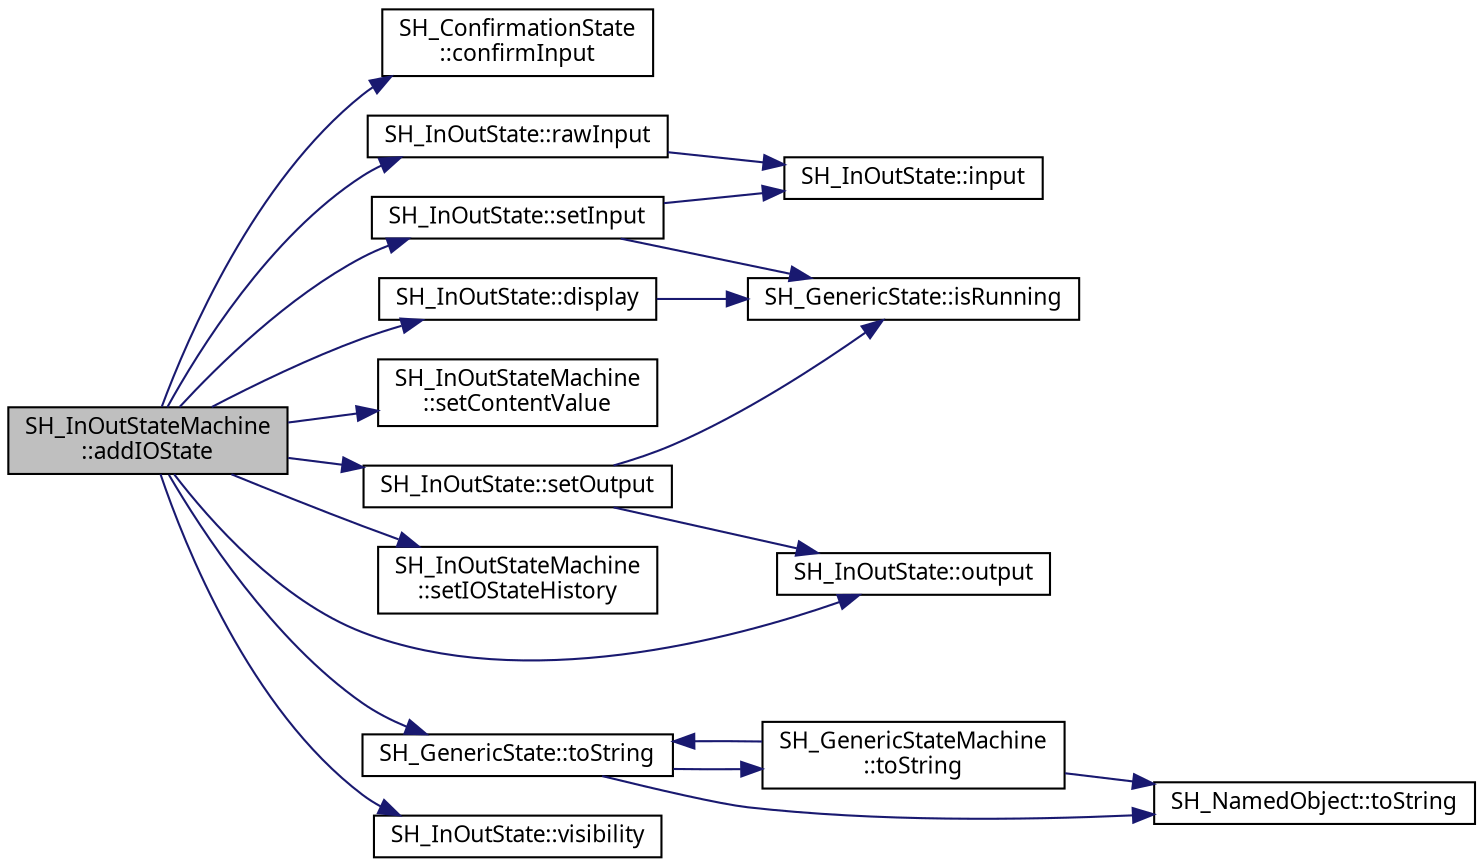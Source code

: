 digraph "SH_InOutStateMachine::addIOState"
{
 // INTERACTIVE_SVG=YES
  bgcolor="transparent";
  edge [fontname="Verdana",fontsize="11",labelfontname="Verdana",labelfontsize="11"];
  node [fontname="Verdana",fontsize="11",shape=record];
  rankdir="LR";
  Node1 [label="SH_InOutStateMachine\l::addIOState",height=0.2,width=0.4,color="black", fillcolor="grey75", style="filled" fontcolor="black"];
  Node1 -> Node2 [color="midnightblue",fontsize="11",style="solid",fontname="Verdana"];
  Node2 [label="SH_ConfirmationState\l::confirmInput",height=0.2,width=0.4,color="black",URL="$classSH__ConfirmationState.html#a039267260de5d102ac7511e6a5fae87f"];
  Node1 -> Node3 [color="midnightblue",fontsize="11",style="solid",fontname="Verdana"];
  Node3 [label="SH_InOutState::display",height=0.2,width=0.4,color="black",URL="$classSH__InOutState.html#a616f88b20478b81b2927a9ddc2b4f521"];
  Node3 -> Node4 [color="midnightblue",fontsize="11",style="solid",fontname="Verdana"];
  Node4 [label="SH_GenericState::isRunning",height=0.2,width=0.4,color="black",URL="$classSH__GenericState.html#a5f731810dad0cacd28828ccbf1539e4e"];
  Node1 -> Node5 [color="midnightblue",fontsize="11",style="solid",fontname="Verdana"];
  Node5 [label="SH_InOutState::output",height=0.2,width=0.4,color="black",URL="$classSH__InOutState.html#a17ed7eaf5e3ed5af80a4f9fe65d5bfd9"];
  Node1 -> Node6 [color="midnightblue",fontsize="11",style="solid",fontname="Verdana"];
  Node6 [label="SH_InOutState::rawInput",height=0.2,width=0.4,color="black",URL="$classSH__InOutState.html#a4c674a54f41d2e6ef951b22393dcd89f"];
  Node6 -> Node7 [color="midnightblue",fontsize="11",style="solid",fontname="Verdana"];
  Node7 [label="SH_InOutState::input",height=0.2,width=0.4,color="black",URL="$classSH__InOutState.html#a8e1b78069343122df7713624a1a5a100"];
  Node1 -> Node8 [color="midnightblue",fontsize="11",style="solid",fontname="Verdana"];
  Node8 [label="SH_InOutStateMachine\l::setContentValue",height=0.2,width=0.4,color="black",URL="$classSH__InOutStateMachine.html#a9ab1534306b2bdb62743d4bcefe40c17"];
  Node1 -> Node9 [color="midnightblue",fontsize="11",style="solid",fontname="Verdana"];
  Node9 [label="SH_InOutState::setInput",height=0.2,width=0.4,color="black",URL="$classSH__InOutState.html#aaec9c2b5ef7c406bff7469461352d47c"];
  Node9 -> Node7 [color="midnightblue",fontsize="11",style="solid",fontname="Verdana"];
  Node9 -> Node4 [color="midnightblue",fontsize="11",style="solid",fontname="Verdana"];
  Node1 -> Node10 [color="midnightblue",fontsize="11",style="solid",fontname="Verdana"];
  Node10 [label="SH_InOutStateMachine\l::setIOStateHistory",height=0.2,width=0.4,color="black",URL="$classSH__InOutStateMachine.html#acbcce2c4300af1634d928b30e5e9be1c"];
  Node1 -> Node11 [color="midnightblue",fontsize="11",style="solid",fontname="Verdana"];
  Node11 [label="SH_InOutState::setOutput",height=0.2,width=0.4,color="black",URL="$classSH__InOutState.html#af611c84134e262739cd834797b315c80"];
  Node11 -> Node4 [color="midnightblue",fontsize="11",style="solid",fontname="Verdana"];
  Node11 -> Node5 [color="midnightblue",fontsize="11",style="solid",fontname="Verdana"];
  Node1 -> Node12 [color="midnightblue",fontsize="11",style="solid",fontname="Verdana"];
  Node12 [label="SH_GenericState::toString",height=0.2,width=0.4,color="black",URL="$classSH__GenericState.html#a7779babbb40f3f8faa71112204d9804f"];
  Node12 -> Node13 [color="midnightblue",fontsize="11",style="solid",fontname="Verdana"];
  Node13 [label="SH_GenericStateMachine\l::toString",height=0.2,width=0.4,color="black",URL="$classSH__GenericStateMachine.html#a85c0c1c9d258ae991f84667412fa47cd"];
  Node13 -> Node14 [color="midnightblue",fontsize="11",style="solid",fontname="Verdana"];
  Node14 [label="SH_NamedObject::toString",height=0.2,width=0.4,color="black",URL="$classSH__NamedObject.html#a9f4b19df6a96a17daaf1060b3019ef47"];
  Node13 -> Node12 [color="midnightblue",fontsize="11",style="solid",fontname="Verdana"];
  Node12 -> Node14 [color="midnightblue",fontsize="11",style="solid",fontname="Verdana"];
  Node1 -> Node15 [color="midnightblue",fontsize="11",style="solid",fontname="Verdana"];
  Node15 [label="SH_InOutState::visibility",height=0.2,width=0.4,color="black",URL="$classSH__InOutState.html#a3a18752c4122c26a2ebf38310c9c1b75"];
}
